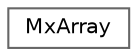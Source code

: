 digraph "Graphical Class Hierarchy"
{
 // LATEX_PDF_SIZE
  bgcolor="transparent";
  edge [fontname=Helvetica,fontsize=10,labelfontname=Helvetica,labelfontsize=10];
  node [fontname=Helvetica,fontsize=10,shape=box,height=0.2,width=0.4];
  rankdir="LR";
  Node0 [id="Node000000",label="MxArray",height=0.2,width=0.4,color="grey40", fillcolor="white", style="filled",URL="$classmexplus_1_1_mx_array.html",tooltip="mxArray object wrapper for data conversion and manipulation."];
}
